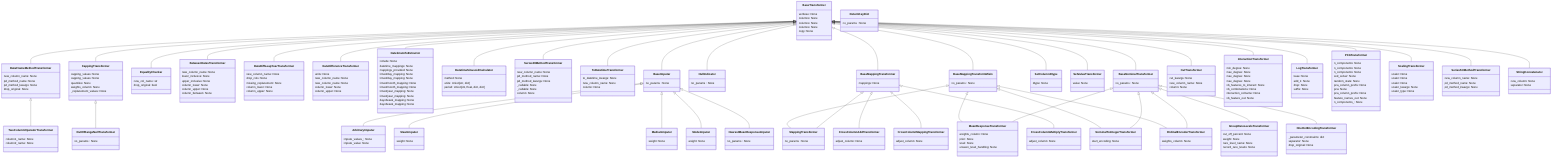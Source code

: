 classDiagram
class BaseTransformer {
  verbose: None
  columns: None
  columns: None
  columns: None
  copy: None
}
class DataFrameMethodTransformer {
  new_column_name: None
  pd_method_name: None
  pd_method_kwargs: None
  drop_original: None
}
class ReturnKeyDict {
    no_params : None
}
class CappingTransformer {
  capping_values: None
  capping_values: None
  quantiles: None
  weights_column: None
  _replacement_values: None
}
class OutOfRangeNullTransformer {
    no_params : None
}
class EqualityChecker {
  new_col_name: str
  drop_original: bool
}
class BetweenDatesTransformer {
  new_column_name: None
  lower_inclusive: None
  upper_inclusive: None
  column_lower: None
  column_upper: None
  column_between: None
}
class DateDiffLeapYearTransformer {
  new_column_name: None
  drop_cols: None
  missing_replacement: None
  column_lower: None
  column_upper: None
}
class DateDifferenceTransformer {
  units: None
  new_column_name: None
  new_column_name: None
  column_lower: None
  column_upper: None
}
class DatetimeInfoExtractor {
  include: None
  datetime_mappings: None
  mappings_provided: None
  timeofday_mapping: None
  timeofday_mapping: None
  timeofmonth_mapping: None
  timeofmonth_mapping: None
  timeofyear_mapping: None
  timeofyear_mapping: None
  dayofweek_mapping: None
  dayofweek_mapping: None
}
class DatetimeSinusoidCalculator {
  method: None
  units: Union[str, dict]
  period: Union[int, float, dict, dict]
}
class SeriesDtMethodTransformer {
  new_column_name: None
  pd_method_name: None
  pd_method_kwargs: None
  _callable: None
  _callable: None
  column: None
}
class ToDatetimeTransformer {
  to_datetime_kwargs: None
  new_column_name: None
  column: None
}
class ArbitraryImputer {
  impute_values_: None
  impute_value: None
}
class BaseImputer {
    no_params : None
}
class MeanImputer {
  weight: None
}
class MedianImputer {
  weight: None
}
class ModeImputer {
  weight: None
}
class NearestMeanResponseImputer {
    no_params : None
}
class NullIndicator {
    no_params : None
}
class BaseMappingTransformMixin {
    no_params : None
}
class BaseMappingTransformer {
  mappings: None
}
class CrossColumnAddTransformer {
  adjust_column: None
}
class CrossColumnMappingTransformer {
  adjust_column: None
}
class CrossColumnMultiplyTransformer {
  adjust_column: None
}
class MappingTransformer {
    no_params : None
}
class SetColumnDtype {
  dtype: None
}
class SetValueTransformer {
  value: None
}
class BaseNominalTransformer {
    no_params : None
}
class GroupRareLevelsTransformer {
  cut_off_percent: None
  weight: None
  rare_level_name: None
  record_rare_levels: None
}
class MeanResponseTransformer {
  weights_column: None
  prior: None
  level: None
  unseen_level_handling: None
}
class NominalToIntegerTransformer {
  start_encoding: None
}
class OneHotEncodingTransformer {
  _parameter_constraints: dict
  separator: None
  drop_original: None
}
class OrdinalEncoderTransformer {
  weights_column: None
}
class CutTransformer {
  cut_kwargs: None
  new_column_name: None
  column: None
}
class InteractionTransformer {
  min_degree: None
  max_degree: None
  max_degree: None
  max_degree: None
  nb_features_to_interact: None
  nb_combinations: None
  interaction_colname: None
  nb_feature_out: None
}
class LogTransformer {
  base: None
  add_1: None
  drop: None
  suffix: None
}
class PCATransformer {
  n_components: None
  n_components: None
  n_components: None
  svd_solver: None
  random_state: None
  pca_column_prefix: None
  pca: None
  pca_column_prefix: None
  feature_names_out: None
  n_components_: None
}
class ScalingTransformer {
  scaler: None
  scaler: None
  scaler: None
  scaler_kwargs: None
  scaler_type: None
}
class TwoColumnOperatorTransformer {
  column1_name: None
  column2_name: None
}
class SeriesStrMethodTransformer {
  new_column_name: None
  pd_method_name: None
  pd_method_kwargs: None
}
class StringConcatenator {
  new_column: None
  separator: None
}
BaseTransformer <|-- DataFrameMethodTransformer
BaseTransformer <|-- CappingTransformer
CappingTransformer <|-- OutOfRangeNullTransformer
BaseTransformer <|-- EqualityChecker
BaseTransformer <|-- BetweenDatesTransformer
BaseTransformer <|-- DateDiffLeapYearTransformer
BaseTransformer <|-- DateDifferenceTransformer
BaseTransformer <|-- DatetimeInfoExtractor
BaseTransformer <|-- DatetimeSinusoidCalculator
BaseTransformer <|-- SeriesDtMethodTransformer
BaseTransformer <|-- ToDatetimeTransformer
BaseImputer <|-- ArbitraryImputer
BaseTransformer <|-- BaseImputer
BaseImputer <|-- MeanImputer
BaseImputer <|-- MedianImputer
BaseImputer <|-- ModeImputer
BaseImputer <|-- NearestMeanResponseImputer
BaseTransformer <|-- NullIndicator
BaseTransformer <|-- BaseMappingTransformMixin
BaseTransformer <|-- BaseMappingTransformer
BaseMappingTransformer <|-- CrossColumnAddTransformer
BaseMappingTransformer <|-- CrossColumnMappingTransformer
BaseMappingTransformer <|-- CrossColumnMultiplyTransformer
BaseMappingTransformer <|-- MappingTransformer
BaseMappingTransformMixin <|-- MappingTransformer
BaseTransformer <|-- SetColumnDtype
BaseTransformer <|-- SetValueTransformer
BaseTransformer <|-- BaseNominalTransformer
BaseNominalTransformer <|-- GroupRareLevelsTransformer
BaseNominalTransformer <|-- MeanResponseTransformer
BaseMappingTransformMixin <|-- MeanResponseTransformer
BaseNominalTransformer <|-- NominalToIntegerTransformer
BaseMappingTransformMixin <|-- NominalToIntegerTransformer
BaseNominalTransformer <|-- OneHotEncodingTransformer
BaseNominalTransformer <|-- OrdinalEncoderTransformer
BaseMappingTransformMixin <|-- OrdinalEncoderTransformer
BaseTransformer <|-- CutTransformer
BaseTransformer <|-- InteractionTransformer
BaseTransformer <|-- LogTransformer
BaseTransformer <|-- PCATransformer
BaseTransformer <|-- ScalingTransformer
DataFrameMethodTransformer <|-- TwoColumnOperatorTransformer
BaseTransformer <|-- SeriesStrMethodTransformer
BaseTransformer <|-- StringConcatenator